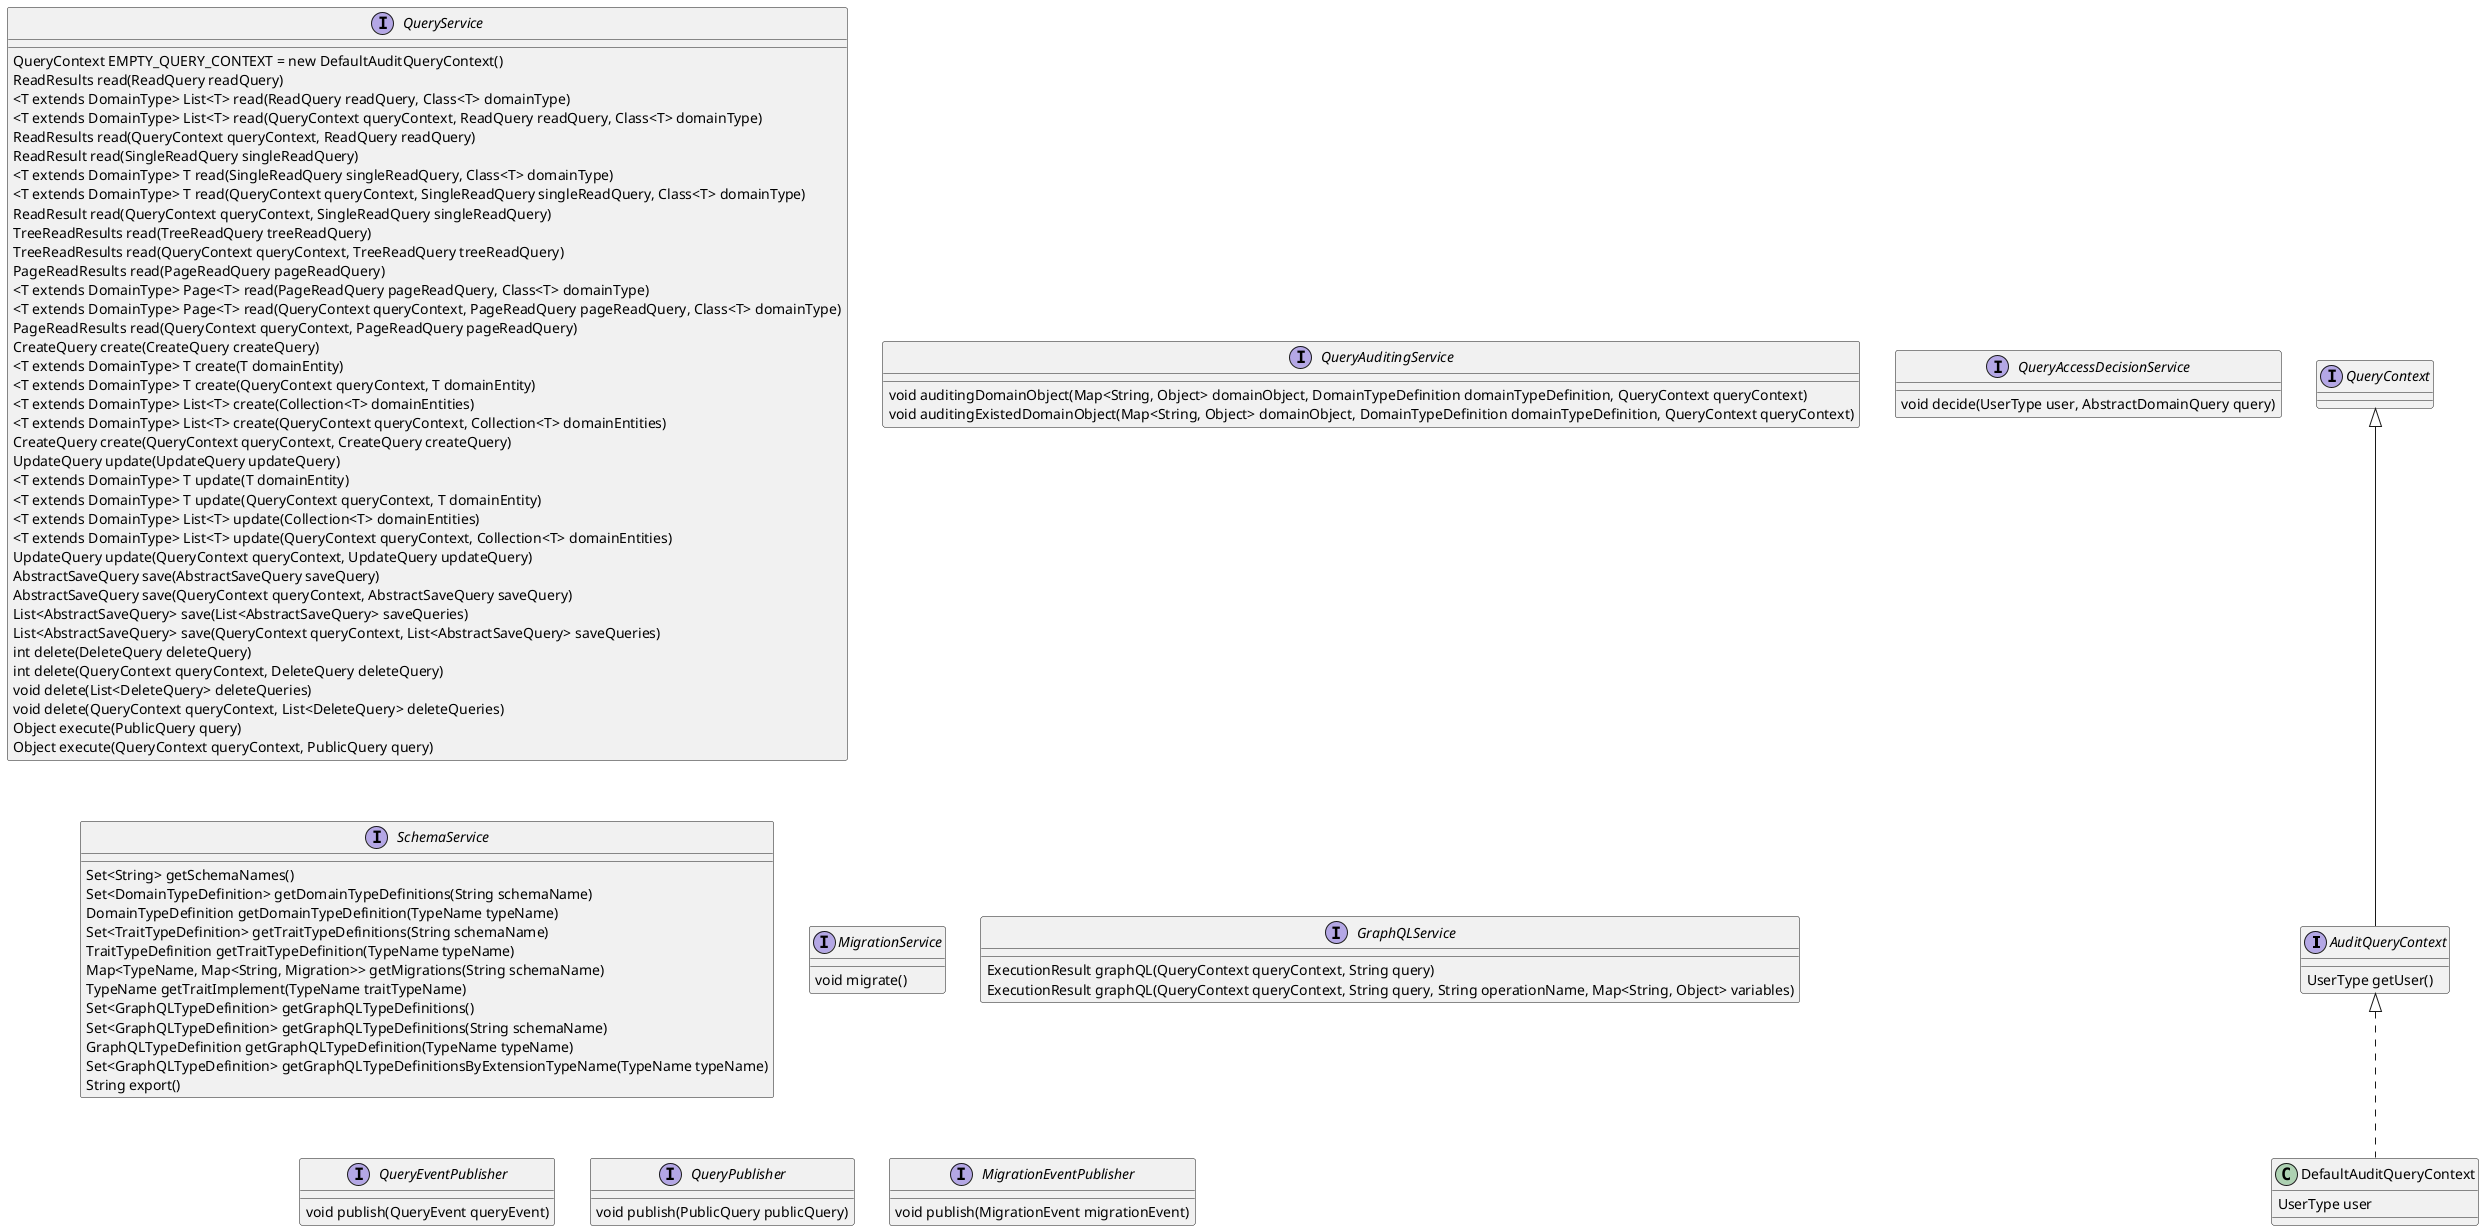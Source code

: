 @startuml

interface AuditQueryContext extends QueryContext {
  UserType getUser()
}

class DefaultAuditQueryContext implements AuditQueryContext {
  UserType user
}

interface QueryService {
  QueryContext EMPTY_QUERY_CONTEXT = new DefaultAuditQueryContext()
  ReadResults read(ReadQuery readQuery)
  <T extends DomainType> List<T> read(ReadQuery readQuery, Class<T> domainType)
  <T extends DomainType> List<T> read(QueryContext queryContext, ReadQuery readQuery, Class<T> domainType)
  ReadResults read(QueryContext queryContext, ReadQuery readQuery)
  ReadResult read(SingleReadQuery singleReadQuery)
  <T extends DomainType> T read(SingleReadQuery singleReadQuery, Class<T> domainType)
  <T extends DomainType> T read(QueryContext queryContext, SingleReadQuery singleReadQuery, Class<T> domainType)
  ReadResult read(QueryContext queryContext, SingleReadQuery singleReadQuery)
  TreeReadResults read(TreeReadQuery treeReadQuery)
  TreeReadResults read(QueryContext queryContext, TreeReadQuery treeReadQuery)
  PageReadResults read(PageReadQuery pageReadQuery)
  <T extends DomainType> Page<T> read(PageReadQuery pageReadQuery, Class<T> domainType)
  <T extends DomainType> Page<T> read(QueryContext queryContext, PageReadQuery pageReadQuery, Class<T> domainType)
  PageReadResults read(QueryContext queryContext, PageReadQuery pageReadQuery)
  CreateQuery create(CreateQuery createQuery)
  <T extends DomainType> T create(T domainEntity)
  <T extends DomainType> T create(QueryContext queryContext, T domainEntity)
  <T extends DomainType> List<T> create(Collection<T> domainEntities)
  <T extends DomainType> List<T> create(QueryContext queryContext, Collection<T> domainEntities)
  CreateQuery create(QueryContext queryContext, CreateQuery createQuery)
  UpdateQuery update(UpdateQuery updateQuery)
  <T extends DomainType> T update(T domainEntity)
  <T extends DomainType> T update(QueryContext queryContext, T domainEntity)
  <T extends DomainType> List<T> update(Collection<T> domainEntities)
  <T extends DomainType> List<T> update(QueryContext queryContext, Collection<T> domainEntities)
  UpdateQuery update(QueryContext queryContext, UpdateQuery updateQuery)
  AbstractSaveQuery save(AbstractSaveQuery saveQuery)
  AbstractSaveQuery save(QueryContext queryContext, AbstractSaveQuery saveQuery)
  List<AbstractSaveQuery> save(List<AbstractSaveQuery> saveQueries)
  List<AbstractSaveQuery> save(QueryContext queryContext, List<AbstractSaveQuery> saveQueries)
  int delete(DeleteQuery deleteQuery)
  int delete(QueryContext queryContext, DeleteQuery deleteQuery)
  void delete(List<DeleteQuery> deleteQueries)
  void delete(QueryContext queryContext, List<DeleteQuery> deleteQueries)
  Object execute(PublicQuery query)
  Object execute(QueryContext queryContext, PublicQuery query)
}

interface QueryAuditingService {
  void auditingDomainObject(Map<String, Object> domainObject, DomainTypeDefinition domainTypeDefinition, QueryContext queryContext)
  void auditingExistedDomainObject(Map<String, Object> domainObject, DomainTypeDefinition domainTypeDefinition, QueryContext queryContext)
}

interface QueryAccessDecisionService {
  void decide(UserType user, AbstractDomainQuery query)
}

interface SchemaService {
  Set<String> getSchemaNames()
  Set<DomainTypeDefinition> getDomainTypeDefinitions(String schemaName)
  DomainTypeDefinition getDomainTypeDefinition(TypeName typeName)
  Set<TraitTypeDefinition> getTraitTypeDefinitions(String schemaName)
  TraitTypeDefinition getTraitTypeDefinition(TypeName typeName)
  Map<TypeName, Map<String, Migration>> getMigrations(String schemaName)
  TypeName getTraitImplement(TypeName traitTypeName)
  Set<GraphQLTypeDefinition> getGraphQLTypeDefinitions()
  Set<GraphQLTypeDefinition> getGraphQLTypeDefinitions(String schemaName)
  GraphQLTypeDefinition getGraphQLTypeDefinition(TypeName typeName)
  Set<GraphQLTypeDefinition> getGraphQLTypeDefinitionsByExtensionTypeName(TypeName typeName)
  String export()
}

interface MigrationService {
  void migrate()
}

interface GraphQLService {
  ExecutionResult graphQL(QueryContext queryContext, String query)
  ExecutionResult graphQL(QueryContext queryContext, String query, String operationName, Map<String, Object> variables)
}

interface QueryEventPublisher {
  void publish(QueryEvent queryEvent)
}

interface QueryPublisher {
  void publish(PublicQuery publicQuery)
}

interface MigrationEventPublisher {
  void publish(MigrationEvent migrationEvent)
}

@enduml